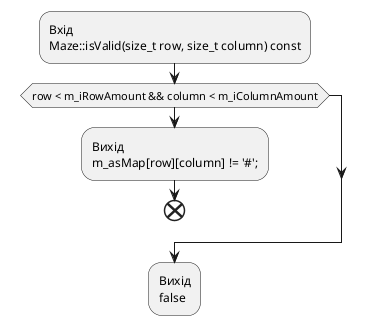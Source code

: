 @startuml
-Вхід\nMaze::isValid(size_t row, size_t column) const
if(row < m_iRowAmount && column < m_iColumnAmount) then
    -Вихід\nm_asMap[row][column] != '#';
    end
endif
-Вихід\nfalse
@enduml